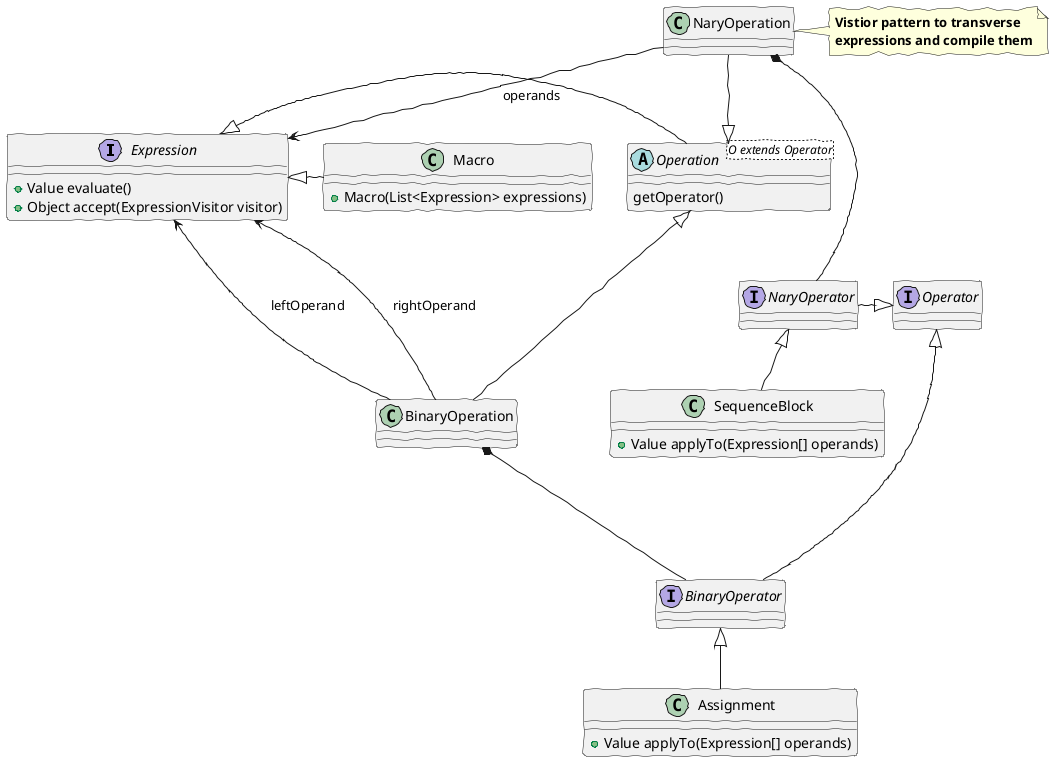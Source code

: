 @startuml block_instructions_cd.png

'http://plantuml.com/skinparam.html'
skinparam handwritten true
skinparam defaultFontName FG Virgil
skinparam shadowing false

interface Expression {
	+Value evaluate()
	+Object accept(ExpressionVisitor visitor)
}
class Macro {
	+Macro(List<Expression> expressions)
}
interface Operator
interface BinaryOperator
interface NaryOperator <<<b>design>>
class SequenceBlock <<<b>design>> {
    +Value applyTo(Expression[] operands)
}
class Assignment <<<b>design>> {
    +Value applyTo(Expression[] operands)
}
abstract class Operation <O extends Operator> {
    getOperator()
}
class BinaryOperation
class NaryOperation <<<b>design>>
note right : <b>Vistior pattern to transverse\n<b>expressions and compile them
Expression <|- Macro
Expression <|- Operation
Operation <|--- BinaryOperation
Operation <|-- NaryOperation
BinaryOperation --> Expression : leftOperand
BinaryOperation --> Expression : rightOperand
NaryOperation --> Expression : operands

Operator <|- BinaryOperator
Operator <|- NaryOperator

BinaryOperation *--- BinaryOperator
NaryOperation *--- NaryOperator

NaryOperator <|-- SequenceBlock

BinaryOperator <|-- Assignment

@enduml